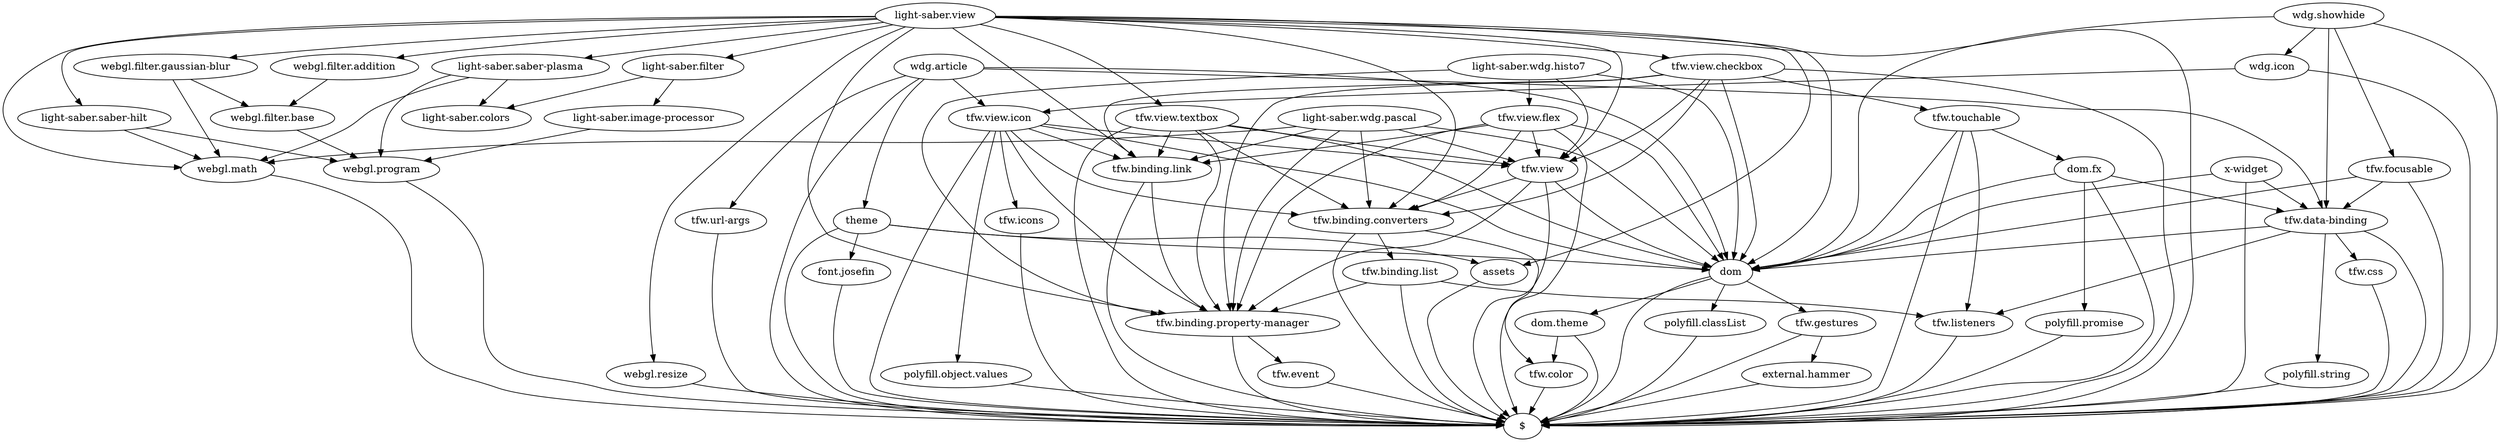 digraph dependencies {
    "assets" -> "$"
    "wdg.article" -> "$"

    "wdg.article" -> "theme"

    "wdg.article" -> "dom"

    "wdg.article" -> "tfw.data-binding"

    "wdg.article" -> "tfw.view.icon"

    "wdg.article" -> "tfw.url-args"
    "tfw.url-args" -> "$"
    "tfw.view.icon" -> "$"

    "tfw.view.icon" -> "polyfill.object.values"

    "tfw.view.icon" -> "dom"

    "tfw.view.icon" -> "tfw.icons"

    "tfw.view.icon" -> "tfw.binding.property-manager"

    "tfw.view.icon" -> "tfw.view"

    "tfw.view.icon" -> "tfw.binding.link"

    "tfw.view.icon" -> "tfw.binding.converters"
    "tfw.binding.converters" -> "$"

    "tfw.binding.converters" -> "tfw.binding.list"

    "tfw.binding.converters" -> "tfw.color"
    "tfw.color" -> "$"
    "tfw.binding.list" -> "$"

    "tfw.binding.list" -> "tfw.binding.property-manager"

    "tfw.binding.list" -> "tfw.listeners"
    "tfw.listeners" -> "$"
    "tfw.binding.property-manager" -> "$"

    "tfw.binding.property-manager" -> "tfw.event"
    "tfw.event" -> "$"
    "tfw.binding.link" -> "$"

    "tfw.binding.link" -> "tfw.binding.property-manager"
    "tfw.view" -> "$"

    "tfw.view" -> "dom"

    "tfw.view" -> "tfw.binding.property-manager"

    "tfw.view" -> "tfw.binding.converters"
    "dom" -> "$"

    "dom" -> "polyfill.classList"

    "dom" -> "dom.theme"

    "dom" -> "tfw.gestures"
    "tfw.gestures" -> "$"

    "tfw.gestures" -> "external.hammer"
    "external.hammer" -> "$"
    "dom.theme" -> "$"

    "dom.theme" -> "tfw.color"
    "polyfill.classList" -> "$"
    "tfw.icons" -> "$"
    "polyfill.object.values" -> "$"
    "tfw.data-binding" -> "$"

    "tfw.data-binding" -> "polyfill.string"

    "tfw.data-binding" -> "dom"

    "tfw.data-binding" -> "tfw.css"

    "tfw.data-binding" -> "tfw.listeners"
    "tfw.css" -> "$"
    "polyfill.string" -> "$"
    "theme" -> "$"

    "theme" -> "assets"

    "theme" -> "font.josefin"

    "theme" -> "dom"
    "font.josefin" -> "$"
    "x-widget" -> "$"

    "x-widget" -> "dom"

    "x-widget" -> "tfw.data-binding"
    "light-saber.wdg.histo7" -> "dom"

    "light-saber.wdg.histo7" -> "tfw.binding.property-manager"

    "light-saber.wdg.histo7" -> "tfw.view"

    "light-saber.wdg.histo7" -> "tfw.view.flex"
    "tfw.view.flex" -> "$"

    "tfw.view.flex" -> "dom"

    "tfw.view.flex" -> "tfw.binding.property-manager"

    "tfw.view.flex" -> "tfw.view"

    "tfw.view.flex" -> "tfw.binding.link"

    "tfw.view.flex" -> "tfw.binding.converters"
    "light-saber.wdg.pascal" -> "dom"

    "light-saber.wdg.pascal" -> "webgl.math"

    "light-saber.wdg.pascal" -> "tfw.binding.property-manager"

    "light-saber.wdg.pascal" -> "tfw.view"

    "light-saber.wdg.pascal" -> "tfw.binding.link"

    "light-saber.wdg.pascal" -> "tfw.binding.converters"
    "webgl.math" -> "$"
    "wdg.showhide" -> "$"

    "wdg.showhide" -> "dom"

    "wdg.showhide" -> "tfw.data-binding"

    "wdg.showhide" -> "wdg.icon"

    "wdg.showhide" -> "tfw.focusable"
    "tfw.focusable" -> "$"

    "tfw.focusable" -> "dom"

    "tfw.focusable" -> "tfw.data-binding"
    "wdg.icon" -> "$"

    "wdg.icon" -> "tfw.view.icon"
    "light-saber.view" -> "$"

    "light-saber.view" -> "assets"

    "light-saber.view" -> "webgl.math"

    "light-saber.view" -> "webgl.filter.addition"

    "light-saber.view" -> "light-saber.filter"

    "light-saber.view" -> "webgl.resize"

    "light-saber.view" -> "light-saber.saber-hilt"

    "light-saber.view" -> "webgl.filter.gaussian-blur"

    "light-saber.view" -> "light-saber.saber-plasma"

    "light-saber.view" -> "dom"

    "light-saber.view" -> "tfw.binding.property-manager"

    "light-saber.view" -> "tfw.view"

    "light-saber.view" -> "tfw.binding.link"

    "light-saber.view" -> "tfw.binding.converters"

    "light-saber.view" -> "tfw.view.textbox"

    "light-saber.view" -> "tfw.view.checkbox"
    "tfw.view.checkbox" -> "$"

    "tfw.view.checkbox" -> "tfw.binding.property-manager"

    "tfw.view.checkbox" -> "tfw.touchable"

    "tfw.view.checkbox" -> "dom"

    "tfw.view.checkbox" -> "tfw.view"

    "tfw.view.checkbox" -> "tfw.binding.link"

    "tfw.view.checkbox" -> "tfw.binding.converters"
    "tfw.touchable" -> "$"

    "tfw.touchable" -> "dom"

    "tfw.touchable" -> "dom.fx"

    "tfw.touchable" -> "tfw.listeners"
    "dom.fx" -> "$"

    "dom.fx" -> "polyfill.promise"

    "dom.fx" -> "dom"

    "dom.fx" -> "tfw.data-binding"
    "polyfill.promise" -> "$"
    "tfw.view.textbox" -> "$"

    "tfw.view.textbox" -> "dom"

    "tfw.view.textbox" -> "tfw.binding.property-manager"

    "tfw.view.textbox" -> "tfw.view"

    "tfw.view.textbox" -> "tfw.binding.link"

    "tfw.view.textbox" -> "tfw.binding.converters"
    "light-saber.saber-plasma" -> "webgl.math"

    "light-saber.saber-plasma" -> "light-saber.colors"

    "light-saber.saber-plasma" -> "webgl.program"
    "webgl.program" -> "$"
    "webgl.filter.gaussian-blur" -> "webgl.filter.base"

    "webgl.filter.gaussian-blur" -> "webgl.math"
    "webgl.filter.base" -> "webgl.program"
    "light-saber.saber-hilt" -> "webgl.math"

    "light-saber.saber-hilt" -> "webgl.program"
    "webgl.resize" -> "$"
    "light-saber.filter" -> "light-saber.colors"

    "light-saber.filter" -> "light-saber.image-processor"
    "light-saber.image-processor" -> "webgl.program"
    "webgl.filter.addition" -> "webgl.filter.base"

}